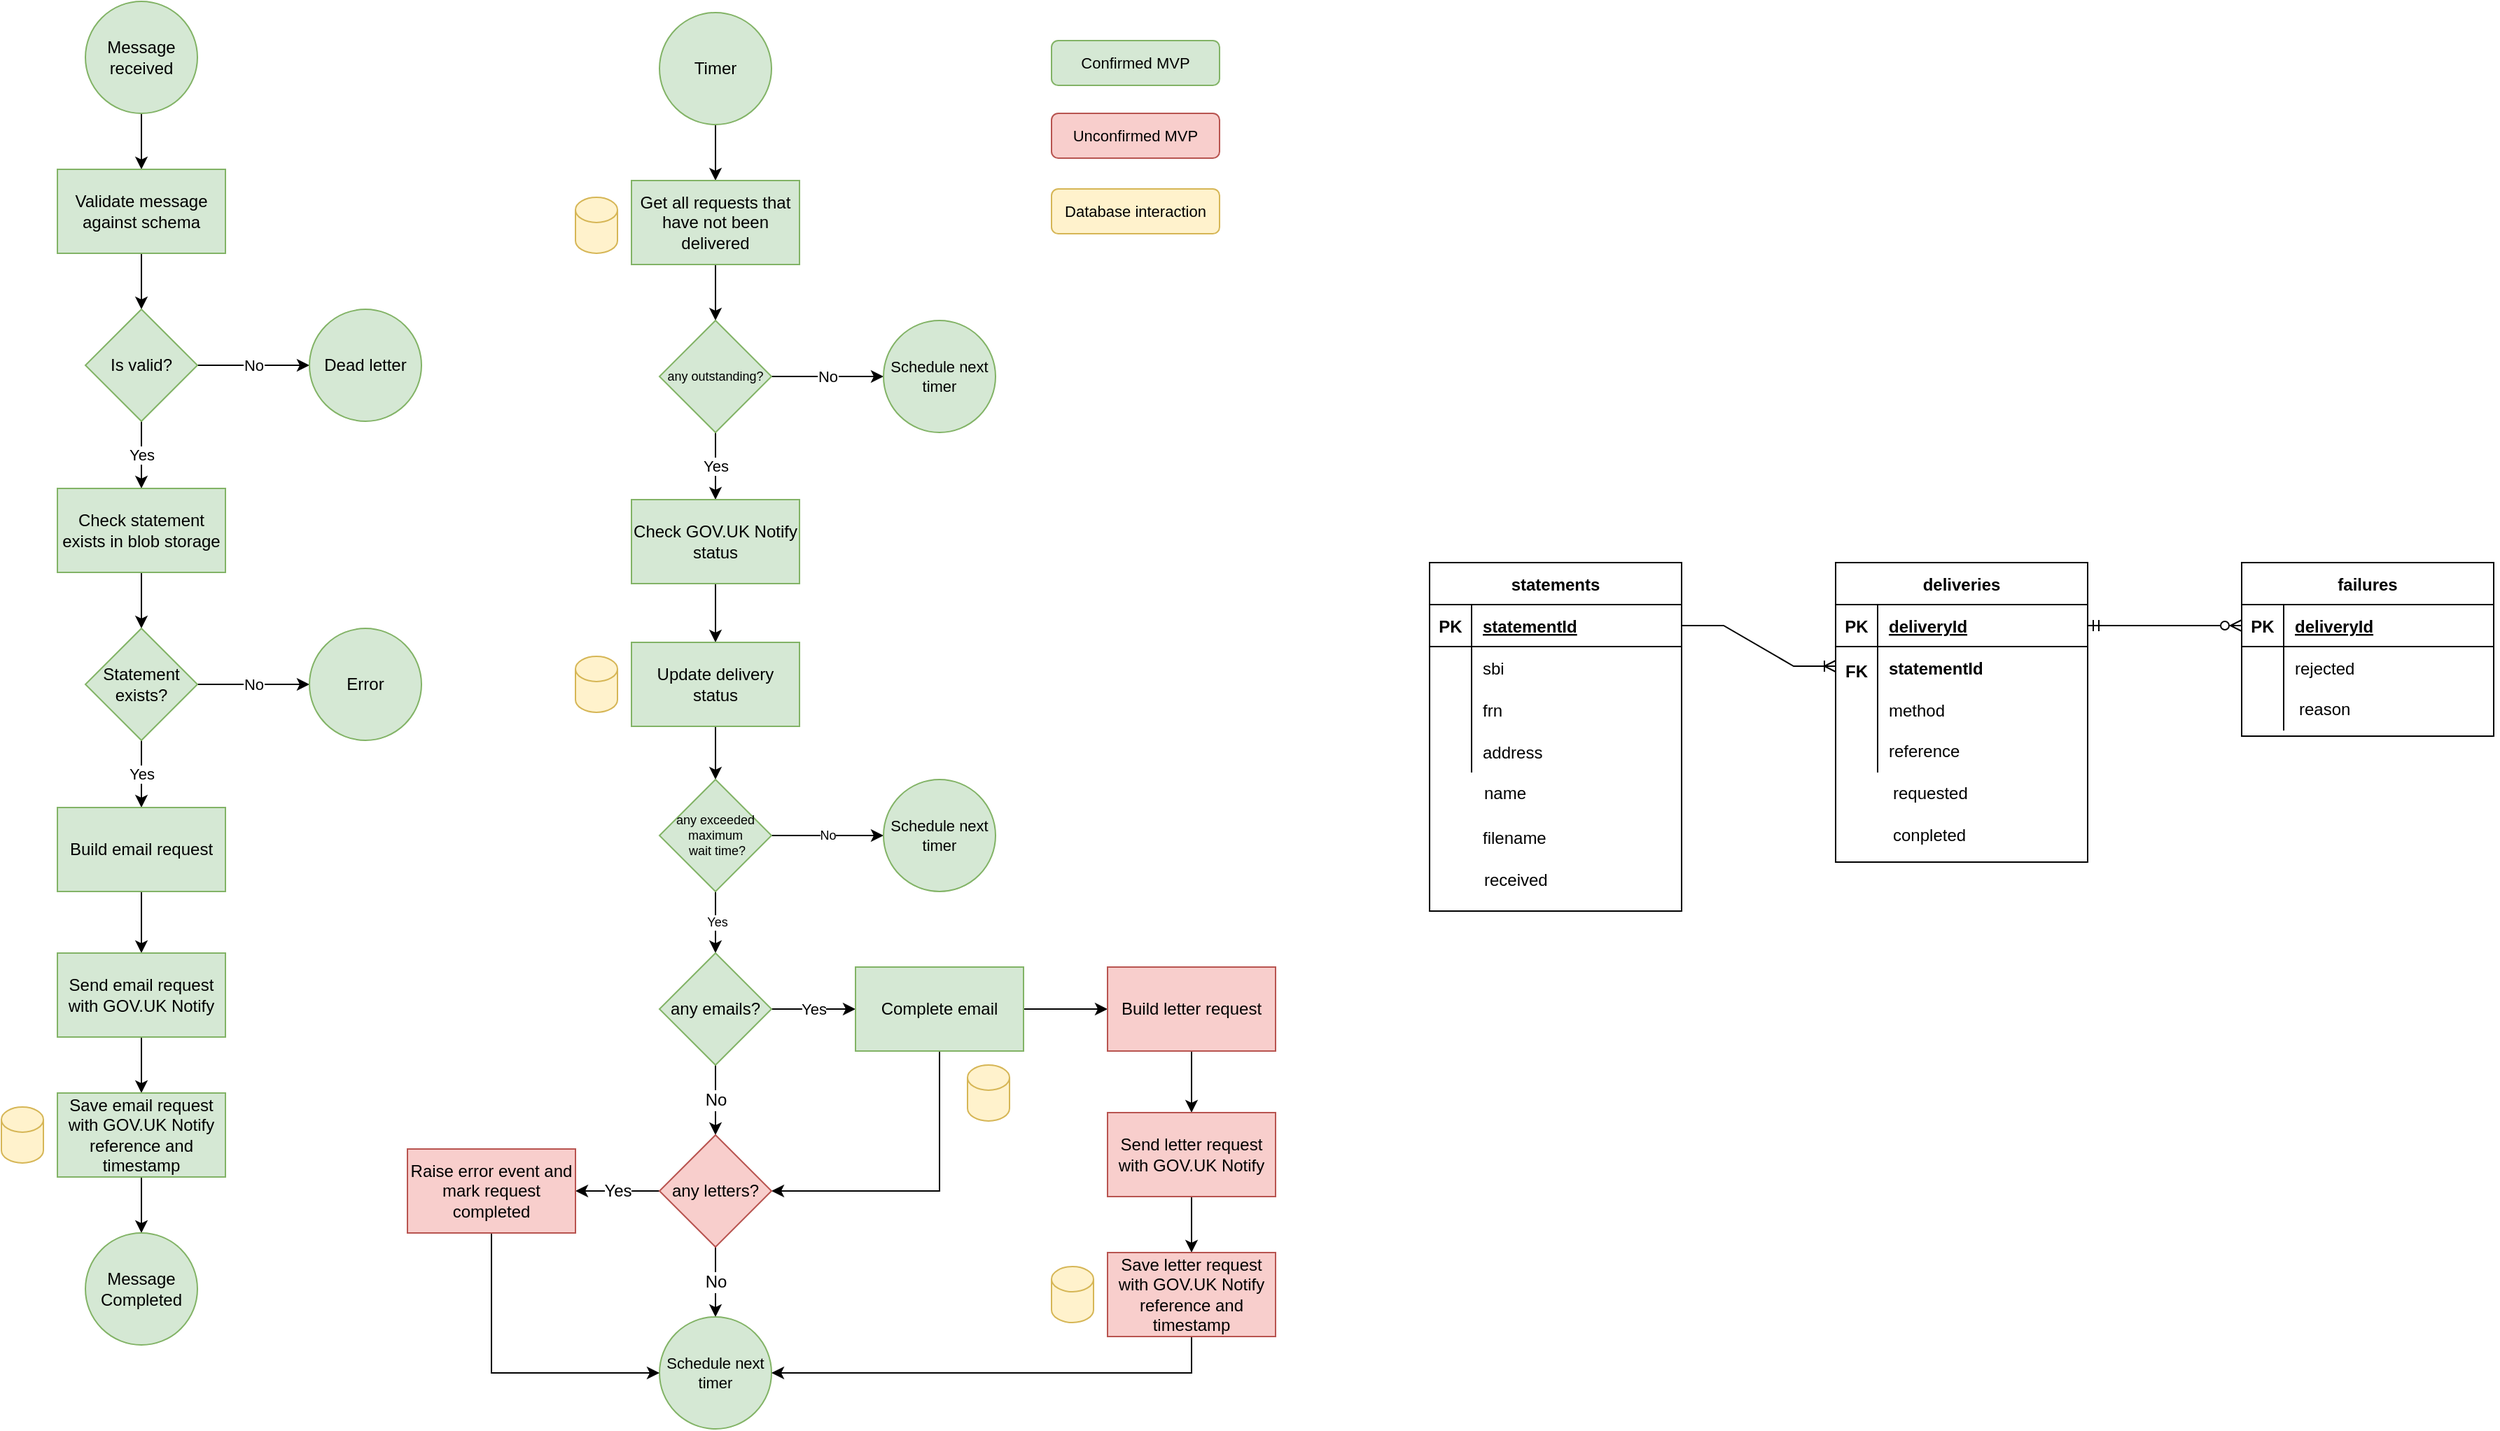 <mxfile version="17.5.0" type="github">
  <diagram id="nKLjVvk67tKDoisFrhwJ" name="Page-1">
    <mxGraphModel dx="948" dy="503" grid="1" gridSize="10" guides="1" tooltips="1" connect="1" arrows="1" fold="1" page="1" pageScale="1" pageWidth="827" pageHeight="1169" math="0" shadow="0">
      <root>
        <mxCell id="0" />
        <mxCell id="1" parent="0" />
        <mxCell id="d-9DvimB6q5o7fu3-Ovl-3" value="" style="edgeStyle=orthogonalEdgeStyle;rounded=0;orthogonalLoop=1;jettySize=auto;html=1;" parent="1" source="d-9DvimB6q5o7fu3-Ovl-1" target="d-9DvimB6q5o7fu3-Ovl-2" edge="1">
          <mxGeometry relative="1" as="geometry" />
        </mxCell>
        <mxCell id="d-9DvimB6q5o7fu3-Ovl-1" value="Message received" style="ellipse;whiteSpace=wrap;html=1;aspect=fixed;fillColor=#d5e8d4;strokeColor=#82b366;" parent="1" vertex="1">
          <mxGeometry x="240" y="120" width="80" height="80" as="geometry" />
        </mxCell>
        <mxCell id="d-9DvimB6q5o7fu3-Ovl-5" value="" style="edgeStyle=orthogonalEdgeStyle;rounded=0;orthogonalLoop=1;jettySize=auto;html=1;" parent="1" source="d-9DvimB6q5o7fu3-Ovl-2" target="d-9DvimB6q5o7fu3-Ovl-4" edge="1">
          <mxGeometry relative="1" as="geometry" />
        </mxCell>
        <mxCell id="d-9DvimB6q5o7fu3-Ovl-2" value="Validate message against schema" style="whiteSpace=wrap;html=1;fillColor=#d5e8d4;strokeColor=#82b366;" parent="1" vertex="1">
          <mxGeometry x="220" y="240" width="120" height="60" as="geometry" />
        </mxCell>
        <mxCell id="d-9DvimB6q5o7fu3-Ovl-7" value="No" style="edgeStyle=orthogonalEdgeStyle;rounded=0;orthogonalLoop=1;jettySize=auto;html=1;" parent="1" source="d-9DvimB6q5o7fu3-Ovl-4" target="d-9DvimB6q5o7fu3-Ovl-6" edge="1">
          <mxGeometry relative="1" as="geometry" />
        </mxCell>
        <mxCell id="d-9DvimB6q5o7fu3-Ovl-9" value="Yes" style="edgeStyle=orthogonalEdgeStyle;rounded=0;orthogonalLoop=1;jettySize=auto;html=1;" parent="1" source="d-9DvimB6q5o7fu3-Ovl-4" target="d-9DvimB6q5o7fu3-Ovl-8" edge="1">
          <mxGeometry relative="1" as="geometry" />
        </mxCell>
        <mxCell id="d-9DvimB6q5o7fu3-Ovl-4" value="Is valid?" style="rhombus;whiteSpace=wrap;html=1;fillColor=#d5e8d4;strokeColor=#82b366;" parent="1" vertex="1">
          <mxGeometry x="240" y="340" width="80" height="80" as="geometry" />
        </mxCell>
        <mxCell id="d-9DvimB6q5o7fu3-Ovl-6" value="Dead letter" style="ellipse;whiteSpace=wrap;html=1;aspect=fixed;fillColor=#d5e8d4;strokeColor=#82b366;" parent="1" vertex="1">
          <mxGeometry x="400" y="340" width="80" height="80" as="geometry" />
        </mxCell>
        <mxCell id="d-9DvimB6q5o7fu3-Ovl-11" value="" style="edgeStyle=orthogonalEdgeStyle;rounded=0;orthogonalLoop=1;jettySize=auto;html=1;" parent="1" source="d-9DvimB6q5o7fu3-Ovl-8" target="d-9DvimB6q5o7fu3-Ovl-10" edge="1">
          <mxGeometry relative="1" as="geometry" />
        </mxCell>
        <mxCell id="d-9DvimB6q5o7fu3-Ovl-8" value="Check statement exists in blob storage" style="whiteSpace=wrap;html=1;fillColor=#d5e8d4;strokeColor=#82b366;" parent="1" vertex="1">
          <mxGeometry x="220" y="468" width="120" height="60" as="geometry" />
        </mxCell>
        <mxCell id="d-9DvimB6q5o7fu3-Ovl-13" value="No" style="edgeStyle=orthogonalEdgeStyle;rounded=0;orthogonalLoop=1;jettySize=auto;html=1;" parent="1" source="d-9DvimB6q5o7fu3-Ovl-10" target="d-9DvimB6q5o7fu3-Ovl-12" edge="1">
          <mxGeometry relative="1" as="geometry" />
        </mxCell>
        <mxCell id="d-9DvimB6q5o7fu3-Ovl-15" value="Yes" style="edgeStyle=orthogonalEdgeStyle;rounded=0;orthogonalLoop=1;jettySize=auto;html=1;" parent="1" source="d-9DvimB6q5o7fu3-Ovl-10" target="d-9DvimB6q5o7fu3-Ovl-14" edge="1">
          <mxGeometry relative="1" as="geometry" />
        </mxCell>
        <mxCell id="d-9DvimB6q5o7fu3-Ovl-10" value="Statement exists?" style="rhombus;whiteSpace=wrap;html=1;fillColor=#d5e8d4;strokeColor=#82b366;" parent="1" vertex="1">
          <mxGeometry x="240" y="568" width="80" height="80" as="geometry" />
        </mxCell>
        <mxCell id="d-9DvimB6q5o7fu3-Ovl-12" value="Error" style="ellipse;whiteSpace=wrap;html=1;aspect=fixed;fillColor=#d5e8d4;strokeColor=#82b366;" parent="1" vertex="1">
          <mxGeometry x="400" y="568" width="80" height="80" as="geometry" />
        </mxCell>
        <mxCell id="d-9DvimB6q5o7fu3-Ovl-17" value="" style="edgeStyle=orthogonalEdgeStyle;rounded=0;orthogonalLoop=1;jettySize=auto;html=1;" parent="1" source="d-9DvimB6q5o7fu3-Ovl-14" target="d-9DvimB6q5o7fu3-Ovl-16" edge="1">
          <mxGeometry relative="1" as="geometry" />
        </mxCell>
        <mxCell id="d-9DvimB6q5o7fu3-Ovl-14" value="Build email request" style="whiteSpace=wrap;html=1;fillColor=#d5e8d4;strokeColor=#82b366;" parent="1" vertex="1">
          <mxGeometry x="220" y="696" width="120" height="60" as="geometry" />
        </mxCell>
        <mxCell id="d-9DvimB6q5o7fu3-Ovl-19" value="" style="edgeStyle=orthogonalEdgeStyle;rounded=0;orthogonalLoop=1;jettySize=auto;html=1;" parent="1" source="d-9DvimB6q5o7fu3-Ovl-16" target="d-9DvimB6q5o7fu3-Ovl-18" edge="1">
          <mxGeometry relative="1" as="geometry" />
        </mxCell>
        <mxCell id="d-9DvimB6q5o7fu3-Ovl-16" value="Send email request with GOV.UK Notify" style="whiteSpace=wrap;html=1;fillColor=#d5e8d4;strokeColor=#82b366;" parent="1" vertex="1">
          <mxGeometry x="220" y="800" width="120" height="60" as="geometry" />
        </mxCell>
        <mxCell id="d-9DvimB6q5o7fu3-Ovl-22" style="edgeStyle=orthogonalEdgeStyle;rounded=0;orthogonalLoop=1;jettySize=auto;html=1;" parent="1" source="d-9DvimB6q5o7fu3-Ovl-18" target="d-9DvimB6q5o7fu3-Ovl-21" edge="1">
          <mxGeometry relative="1" as="geometry" />
        </mxCell>
        <mxCell id="d-9DvimB6q5o7fu3-Ovl-18" value="Save email request with GOV.UK Notify reference and timestamp" style="whiteSpace=wrap;html=1;fillColor=#d5e8d4;strokeColor=#82b366;" parent="1" vertex="1">
          <mxGeometry x="220" y="900" width="120" height="60" as="geometry" />
        </mxCell>
        <mxCell id="d-9DvimB6q5o7fu3-Ovl-20" value="" style="shape=cylinder3;whiteSpace=wrap;html=1;boundedLbl=1;backgroundOutline=1;size=9;fillColor=#fff2cc;strokeColor=#d6b656;" parent="1" vertex="1">
          <mxGeometry x="180" y="910" width="30" height="40" as="geometry" />
        </mxCell>
        <mxCell id="d-9DvimB6q5o7fu3-Ovl-21" value="Message Completed" style="ellipse;whiteSpace=wrap;html=1;aspect=fixed;fillColor=#d5e8d4;strokeColor=#82b366;" parent="1" vertex="1">
          <mxGeometry x="240" y="1000" width="80" height="80" as="geometry" />
        </mxCell>
        <mxCell id="d-9DvimB6q5o7fu3-Ovl-23" value="" style="edgeStyle=orthogonalEdgeStyle;rounded=0;orthogonalLoop=1;jettySize=auto;html=1;" parent="1" source="d-9DvimB6q5o7fu3-Ovl-24" target="d-9DvimB6q5o7fu3-Ovl-26" edge="1">
          <mxGeometry relative="1" as="geometry" />
        </mxCell>
        <mxCell id="d-9DvimB6q5o7fu3-Ovl-24" value="Timer" style="ellipse;whiteSpace=wrap;html=1;aspect=fixed;fillColor=#d5e8d4;strokeColor=#82b366;" parent="1" vertex="1">
          <mxGeometry x="650" y="128" width="80" height="80" as="geometry" />
        </mxCell>
        <mxCell id="d-9DvimB6q5o7fu3-Ovl-25" value="" style="edgeStyle=orthogonalEdgeStyle;rounded=0;orthogonalLoop=1;jettySize=auto;html=1;" parent="1" source="d-9DvimB6q5o7fu3-Ovl-26" target="d-9DvimB6q5o7fu3-Ovl-29" edge="1">
          <mxGeometry relative="1" as="geometry" />
        </mxCell>
        <mxCell id="d-9DvimB6q5o7fu3-Ovl-26" value="Get all requests that have not been delivered" style="whiteSpace=wrap;html=1;fillColor=#d5e8d4;strokeColor=#82b366;" parent="1" vertex="1">
          <mxGeometry x="630" y="248" width="120" height="60" as="geometry" />
        </mxCell>
        <mxCell id="d-9DvimB6q5o7fu3-Ovl-27" value="No" style="edgeStyle=orthogonalEdgeStyle;rounded=0;orthogonalLoop=1;jettySize=auto;html=1;" parent="1" source="d-9DvimB6q5o7fu3-Ovl-29" target="d-9DvimB6q5o7fu3-Ovl-30" edge="1">
          <mxGeometry relative="1" as="geometry" />
        </mxCell>
        <mxCell id="d-9DvimB6q5o7fu3-Ovl-28" value="Yes" style="edgeStyle=orthogonalEdgeStyle;rounded=0;orthogonalLoop=1;jettySize=auto;html=1;" parent="1" source="d-9DvimB6q5o7fu3-Ovl-29" target="d-9DvimB6q5o7fu3-Ovl-32" edge="1">
          <mxGeometry relative="1" as="geometry" />
        </mxCell>
        <mxCell id="d-9DvimB6q5o7fu3-Ovl-29" value="any outstanding?" style="rhombus;whiteSpace=wrap;html=1;fontSize=9;fillColor=#d5e8d4;strokeColor=#82b366;" parent="1" vertex="1">
          <mxGeometry x="650" y="348" width="80" height="80" as="geometry" />
        </mxCell>
        <mxCell id="d-9DvimB6q5o7fu3-Ovl-30" value="Schedule next timer" style="ellipse;whiteSpace=wrap;html=1;aspect=fixed;fontSize=11;fillColor=#d5e8d4;strokeColor=#82b366;" parent="1" vertex="1">
          <mxGeometry x="810" y="348" width="80" height="80" as="geometry" />
        </mxCell>
        <mxCell id="d-9DvimB6q5o7fu3-Ovl-31" value="" style="edgeStyle=orthogonalEdgeStyle;rounded=0;orthogonalLoop=1;jettySize=auto;html=1;entryX=0.5;entryY=0;entryDx=0;entryDy=0;" parent="1" source="d-9DvimB6q5o7fu3-Ovl-32" target="d-9DvimB6q5o7fu3-Ovl-38" edge="1">
          <mxGeometry relative="1" as="geometry">
            <mxPoint x="690" y="576" as="targetPoint" />
          </mxGeometry>
        </mxCell>
        <mxCell id="d-9DvimB6q5o7fu3-Ovl-32" value="Check GOV.UK Notify status" style="whiteSpace=wrap;html=1;fillColor=#d5e8d4;strokeColor=#82b366;" parent="1" vertex="1">
          <mxGeometry x="630" y="476" width="120" height="60" as="geometry" />
        </mxCell>
        <mxCell id="d-9DvimB6q5o7fu3-Ovl-47" value="" style="edgeStyle=orthogonalEdgeStyle;rounded=0;orthogonalLoop=1;jettySize=auto;html=1;fontSize=9;" parent="1" source="d-9DvimB6q5o7fu3-Ovl-38" target="d-9DvimB6q5o7fu3-Ovl-46" edge="1">
          <mxGeometry relative="1" as="geometry" />
        </mxCell>
        <mxCell id="d-9DvimB6q5o7fu3-Ovl-38" value="Update delivery status" style="whiteSpace=wrap;html=1;fillColor=#d5e8d4;strokeColor=#82b366;" parent="1" vertex="1">
          <mxGeometry x="630" y="578" width="120" height="60" as="geometry" />
        </mxCell>
        <mxCell id="d-9DvimB6q5o7fu3-Ovl-45" value="" style="shape=cylinder3;whiteSpace=wrap;html=1;boundedLbl=1;backgroundOutline=1;size=9;fillColor=#fff2cc;strokeColor=#d6b656;" parent="1" vertex="1">
          <mxGeometry x="590" y="260" width="30" height="40" as="geometry" />
        </mxCell>
        <mxCell id="d-9DvimB6q5o7fu3-Ovl-49" value="No" style="edgeStyle=orthogonalEdgeStyle;rounded=0;orthogonalLoop=1;jettySize=auto;html=1;fontSize=9;" parent="1" source="d-9DvimB6q5o7fu3-Ovl-46" target="d-9DvimB6q5o7fu3-Ovl-48" edge="1">
          <mxGeometry relative="1" as="geometry" />
        </mxCell>
        <mxCell id="d-9DvimB6q5o7fu3-Ovl-52" value="Yes" style="edgeStyle=orthogonalEdgeStyle;rounded=0;orthogonalLoop=1;jettySize=auto;html=1;fontSize=9;" parent="1" source="d-9DvimB6q5o7fu3-Ovl-46" edge="1">
          <mxGeometry relative="1" as="geometry">
            <mxPoint x="690" y="800" as="targetPoint" />
          </mxGeometry>
        </mxCell>
        <mxCell id="d-9DvimB6q5o7fu3-Ovl-46" value="any exceeded maximum&lt;br&gt;&amp;nbsp;wait time?" style="rhombus;whiteSpace=wrap;html=1;fontSize=9;fillColor=#d5e8d4;strokeColor=#82b366;" parent="1" vertex="1">
          <mxGeometry x="650" y="676" width="80" height="80" as="geometry" />
        </mxCell>
        <mxCell id="d-9DvimB6q5o7fu3-Ovl-48" value="Schedule next timer" style="ellipse;whiteSpace=wrap;html=1;aspect=fixed;fontSize=11;fillColor=#d5e8d4;strokeColor=#82b366;" parent="1" vertex="1">
          <mxGeometry x="810" y="676" width="80" height="80" as="geometry" />
        </mxCell>
        <mxCell id="d-9DvimB6q5o7fu3-Ovl-50" value="" style="shape=cylinder3;whiteSpace=wrap;html=1;boundedLbl=1;backgroundOutline=1;size=9;fillColor=#fff2cc;strokeColor=#d6b656;" parent="1" vertex="1">
          <mxGeometry x="590" y="588" width="30" height="40" as="geometry" />
        </mxCell>
        <mxCell id="d-9DvimB6q5o7fu3-Ovl-55" value="Yes" style="edgeStyle=orthogonalEdgeStyle;rounded=0;orthogonalLoop=1;jettySize=auto;html=1;fontSize=11;" parent="1" source="d-9DvimB6q5o7fu3-Ovl-53" target="d-9DvimB6q5o7fu3-Ovl-54" edge="1">
          <mxGeometry relative="1" as="geometry" />
        </mxCell>
        <mxCell id="d-9DvimB6q5o7fu3-Ovl-57" value="No" style="edgeStyle=orthogonalEdgeStyle;rounded=0;orthogonalLoop=1;jettySize=auto;html=1;fontSize=12;" parent="1" source="d-9DvimB6q5o7fu3-Ovl-53" target="d-9DvimB6q5o7fu3-Ovl-56" edge="1">
          <mxGeometry relative="1" as="geometry" />
        </mxCell>
        <mxCell id="d-9DvimB6q5o7fu3-Ovl-53" value="any emails?" style="rhombus;whiteSpace=wrap;html=1;fontSize=12;fillColor=#d5e8d4;strokeColor=#82b366;" parent="1" vertex="1">
          <mxGeometry x="650" y="800" width="80" height="80" as="geometry" />
        </mxCell>
        <mxCell id="d-9DvimB6q5o7fu3-Ovl-58" style="edgeStyle=orthogonalEdgeStyle;rounded=0;orthogonalLoop=1;jettySize=auto;html=1;entryX=1;entryY=0.5;entryDx=0;entryDy=0;fontSize=12;" parent="1" source="d-9DvimB6q5o7fu3-Ovl-54" target="d-9DvimB6q5o7fu3-Ovl-56" edge="1">
          <mxGeometry relative="1" as="geometry">
            <Array as="points">
              <mxPoint x="850" y="970" />
            </Array>
          </mxGeometry>
        </mxCell>
        <mxCell id="d-9DvimB6q5o7fu3-Ovl-95" style="edgeStyle=orthogonalEdgeStyle;rounded=0;orthogonalLoop=1;jettySize=auto;html=1;entryX=0;entryY=0.5;entryDx=0;entryDy=0;fontSize=12;" parent="1" source="d-9DvimB6q5o7fu3-Ovl-54" target="d-9DvimB6q5o7fu3-Ovl-88" edge="1">
          <mxGeometry relative="1" as="geometry" />
        </mxCell>
        <mxCell id="d-9DvimB6q5o7fu3-Ovl-54" value="Complete email" style="whiteSpace=wrap;html=1;fontSize=12;fillColor=#d5e8d4;strokeColor=#82b366;" parent="1" vertex="1">
          <mxGeometry x="790" y="810" width="120" height="60" as="geometry" />
        </mxCell>
        <mxCell id="d-9DvimB6q5o7fu3-Ovl-60" value="No" style="edgeStyle=orthogonalEdgeStyle;rounded=0;orthogonalLoop=1;jettySize=auto;html=1;entryX=0.5;entryY=0;entryDx=0;entryDy=0;fontSize=12;" parent="1" source="d-9DvimB6q5o7fu3-Ovl-56" target="d-9DvimB6q5o7fu3-Ovl-59" edge="1">
          <mxGeometry relative="1" as="geometry" />
        </mxCell>
        <mxCell id="d-9DvimB6q5o7fu3-Ovl-62" value="Yes" style="edgeStyle=orthogonalEdgeStyle;rounded=0;orthogonalLoop=1;jettySize=auto;html=1;fontSize=12;" parent="1" source="d-9DvimB6q5o7fu3-Ovl-56" target="d-9DvimB6q5o7fu3-Ovl-61" edge="1">
          <mxGeometry relative="1" as="geometry" />
        </mxCell>
        <mxCell id="d-9DvimB6q5o7fu3-Ovl-56" value="any letters?" style="rhombus;whiteSpace=wrap;html=1;fontSize=12;fillColor=#f8cecc;strokeColor=#b85450;" parent="1" vertex="1">
          <mxGeometry x="650" y="930" width="80" height="80" as="geometry" />
        </mxCell>
        <mxCell id="d-9DvimB6q5o7fu3-Ovl-59" value="Schedule next timer" style="ellipse;whiteSpace=wrap;html=1;aspect=fixed;fontSize=11;fillColor=#d5e8d4;strokeColor=#82b366;" parent="1" vertex="1">
          <mxGeometry x="650" y="1060" width="80" height="80" as="geometry" />
        </mxCell>
        <mxCell id="d-9DvimB6q5o7fu3-Ovl-63" style="edgeStyle=orthogonalEdgeStyle;rounded=0;orthogonalLoop=1;jettySize=auto;html=1;entryX=0;entryY=0.5;entryDx=0;entryDy=0;fontSize=12;" parent="1" source="d-9DvimB6q5o7fu3-Ovl-61" target="d-9DvimB6q5o7fu3-Ovl-59" edge="1">
          <mxGeometry relative="1" as="geometry">
            <Array as="points">
              <mxPoint x="530" y="1100" />
            </Array>
          </mxGeometry>
        </mxCell>
        <mxCell id="d-9DvimB6q5o7fu3-Ovl-61" value="Raise error event and mark request completed" style="whiteSpace=wrap;html=1;fillColor=#f8cecc;strokeColor=#b85450;" parent="1" vertex="1">
          <mxGeometry x="470" y="940" width="120" height="60" as="geometry" />
        </mxCell>
        <mxCell id="d-9DvimB6q5o7fu3-Ovl-86" value="" style="shape=cylinder3;whiteSpace=wrap;html=1;boundedLbl=1;backgroundOutline=1;size=9;fillColor=#fff2cc;strokeColor=#d6b656;" parent="1" vertex="1">
          <mxGeometry x="870" y="880" width="30" height="40" as="geometry" />
        </mxCell>
        <mxCell id="d-9DvimB6q5o7fu3-Ovl-87" value="" style="edgeStyle=orthogonalEdgeStyle;rounded=0;orthogonalLoop=1;jettySize=auto;html=1;" parent="1" source="d-9DvimB6q5o7fu3-Ovl-88" target="d-9DvimB6q5o7fu3-Ovl-90" edge="1">
          <mxGeometry relative="1" as="geometry" />
        </mxCell>
        <mxCell id="d-9DvimB6q5o7fu3-Ovl-88" value="Build letter request" style="whiteSpace=wrap;html=1;fillColor=#f8cecc;strokeColor=#b85450;" parent="1" vertex="1">
          <mxGeometry x="970" y="810" width="120" height="60" as="geometry" />
        </mxCell>
        <mxCell id="d-9DvimB6q5o7fu3-Ovl-89" value="" style="edgeStyle=orthogonalEdgeStyle;rounded=0;orthogonalLoop=1;jettySize=auto;html=1;" parent="1" source="d-9DvimB6q5o7fu3-Ovl-90" target="d-9DvimB6q5o7fu3-Ovl-92" edge="1">
          <mxGeometry relative="1" as="geometry" />
        </mxCell>
        <mxCell id="d-9DvimB6q5o7fu3-Ovl-90" value="Send letter request with GOV.UK Notify" style="whiteSpace=wrap;html=1;fillColor=#f8cecc;strokeColor=#b85450;" parent="1" vertex="1">
          <mxGeometry x="970" y="914" width="120" height="60" as="geometry" />
        </mxCell>
        <mxCell id="d-9DvimB6q5o7fu3-Ovl-96" style="edgeStyle=orthogonalEdgeStyle;rounded=0;orthogonalLoop=1;jettySize=auto;html=1;entryX=1;entryY=0.5;entryDx=0;entryDy=0;fontSize=12;exitX=0.5;exitY=1;exitDx=0;exitDy=0;" parent="1" source="d-9DvimB6q5o7fu3-Ovl-92" target="d-9DvimB6q5o7fu3-Ovl-59" edge="1">
          <mxGeometry relative="1" as="geometry" />
        </mxCell>
        <mxCell id="d-9DvimB6q5o7fu3-Ovl-92" value="Save letter request with GOV.UK Notify reference and timestamp" style="whiteSpace=wrap;html=1;fillColor=#f8cecc;strokeColor=#b85450;" parent="1" vertex="1">
          <mxGeometry x="970" y="1014" width="120" height="60" as="geometry" />
        </mxCell>
        <mxCell id="d-9DvimB6q5o7fu3-Ovl-93" value="" style="shape=cylinder3;whiteSpace=wrap;html=1;boundedLbl=1;backgroundOutline=1;size=9;fillColor=#fff2cc;strokeColor=#d6b656;" parent="1" vertex="1">
          <mxGeometry x="930" y="1024" width="30" height="40" as="geometry" />
        </mxCell>
        <mxCell id="d-9DvimB6q5o7fu3-Ovl-98" value="Confirmed MVP" style="rounded=1;whiteSpace=wrap;html=1;fontSize=11;fillColor=#d5e8d4;strokeColor=#82b366;" parent="1" vertex="1">
          <mxGeometry x="930" y="148" width="120" height="32" as="geometry" />
        </mxCell>
        <mxCell id="d-9DvimB6q5o7fu3-Ovl-99" value="Unconfirmed MVP" style="rounded=1;whiteSpace=wrap;html=1;fontSize=11;fillColor=#f8cecc;strokeColor=#b85450;" parent="1" vertex="1">
          <mxGeometry x="930" y="200" width="120" height="32" as="geometry" />
        </mxCell>
        <mxCell id="d-9DvimB6q5o7fu3-Ovl-100" value="Database interaction" style="rounded=1;whiteSpace=wrap;html=1;fontSize=11;fillColor=#fff2cc;strokeColor=#d6b656;" parent="1" vertex="1">
          <mxGeometry x="930" y="254" width="120" height="32" as="geometry" />
        </mxCell>
        <mxCell id="cf5_cGii46e6OGh7XT7t-1" value="statements" style="shape=table;startSize=30;container=1;collapsible=1;childLayout=tableLayout;fixedRows=1;rowLines=0;fontStyle=1;align=center;resizeLast=1;" vertex="1" parent="1">
          <mxGeometry x="1200" y="521" width="180" height="249" as="geometry" />
        </mxCell>
        <mxCell id="cf5_cGii46e6OGh7XT7t-2" value="" style="shape=tableRow;horizontal=0;startSize=0;swimlaneHead=0;swimlaneBody=0;fillColor=none;collapsible=0;dropTarget=0;points=[[0,0.5],[1,0.5]];portConstraint=eastwest;top=0;left=0;right=0;bottom=1;" vertex="1" parent="cf5_cGii46e6OGh7XT7t-1">
          <mxGeometry y="30" width="180" height="30" as="geometry" />
        </mxCell>
        <mxCell id="cf5_cGii46e6OGh7XT7t-3" value="PK" style="shape=partialRectangle;connectable=0;fillColor=none;top=0;left=0;bottom=0;right=0;fontStyle=1;overflow=hidden;" vertex="1" parent="cf5_cGii46e6OGh7XT7t-2">
          <mxGeometry width="30" height="30" as="geometry">
            <mxRectangle width="30" height="30" as="alternateBounds" />
          </mxGeometry>
        </mxCell>
        <mxCell id="cf5_cGii46e6OGh7XT7t-4" value="statementId" style="shape=partialRectangle;connectable=0;fillColor=none;top=0;left=0;bottom=0;right=0;align=left;spacingLeft=6;fontStyle=5;overflow=hidden;" vertex="1" parent="cf5_cGii46e6OGh7XT7t-2">
          <mxGeometry x="30" width="150" height="30" as="geometry">
            <mxRectangle width="150" height="30" as="alternateBounds" />
          </mxGeometry>
        </mxCell>
        <mxCell id="cf5_cGii46e6OGh7XT7t-5" value="" style="shape=tableRow;horizontal=0;startSize=0;swimlaneHead=0;swimlaneBody=0;fillColor=none;collapsible=0;dropTarget=0;points=[[0,0.5],[1,0.5]];portConstraint=eastwest;top=0;left=0;right=0;bottom=0;" vertex="1" parent="cf5_cGii46e6OGh7XT7t-1">
          <mxGeometry y="60" width="180" height="30" as="geometry" />
        </mxCell>
        <mxCell id="cf5_cGii46e6OGh7XT7t-6" value="" style="shape=partialRectangle;connectable=0;fillColor=none;top=0;left=0;bottom=0;right=0;editable=1;overflow=hidden;" vertex="1" parent="cf5_cGii46e6OGh7XT7t-5">
          <mxGeometry width="30" height="30" as="geometry">
            <mxRectangle width="30" height="30" as="alternateBounds" />
          </mxGeometry>
        </mxCell>
        <mxCell id="cf5_cGii46e6OGh7XT7t-7" value="sbi" style="shape=partialRectangle;connectable=0;fillColor=none;top=0;left=0;bottom=0;right=0;align=left;spacingLeft=6;overflow=hidden;" vertex="1" parent="cf5_cGii46e6OGh7XT7t-5">
          <mxGeometry x="30" width="150" height="30" as="geometry">
            <mxRectangle width="150" height="30" as="alternateBounds" />
          </mxGeometry>
        </mxCell>
        <mxCell id="cf5_cGii46e6OGh7XT7t-8" value="" style="shape=tableRow;horizontal=0;startSize=0;swimlaneHead=0;swimlaneBody=0;fillColor=none;collapsible=0;dropTarget=0;points=[[0,0.5],[1,0.5]];portConstraint=eastwest;top=0;left=0;right=0;bottom=0;" vertex="1" parent="cf5_cGii46e6OGh7XT7t-1">
          <mxGeometry y="90" width="180" height="30" as="geometry" />
        </mxCell>
        <mxCell id="cf5_cGii46e6OGh7XT7t-9" value="" style="shape=partialRectangle;connectable=0;fillColor=none;top=0;left=0;bottom=0;right=0;editable=1;overflow=hidden;" vertex="1" parent="cf5_cGii46e6OGh7XT7t-8">
          <mxGeometry width="30" height="30" as="geometry">
            <mxRectangle width="30" height="30" as="alternateBounds" />
          </mxGeometry>
        </mxCell>
        <mxCell id="cf5_cGii46e6OGh7XT7t-10" value="frn" style="shape=partialRectangle;connectable=0;fillColor=none;top=0;left=0;bottom=0;right=0;align=left;spacingLeft=6;overflow=hidden;" vertex="1" parent="cf5_cGii46e6OGh7XT7t-8">
          <mxGeometry x="30" width="150" height="30" as="geometry">
            <mxRectangle width="150" height="30" as="alternateBounds" />
          </mxGeometry>
        </mxCell>
        <mxCell id="cf5_cGii46e6OGh7XT7t-11" value="" style="shape=tableRow;horizontal=0;startSize=0;swimlaneHead=0;swimlaneBody=0;fillColor=none;collapsible=0;dropTarget=0;points=[[0,0.5],[1,0.5]];portConstraint=eastwest;top=0;left=0;right=0;bottom=0;" vertex="1" parent="cf5_cGii46e6OGh7XT7t-1">
          <mxGeometry y="120" width="180" height="30" as="geometry" />
        </mxCell>
        <mxCell id="cf5_cGii46e6OGh7XT7t-12" value="" style="shape=partialRectangle;connectable=0;fillColor=none;top=0;left=0;bottom=0;right=0;editable=1;overflow=hidden;" vertex="1" parent="cf5_cGii46e6OGh7XT7t-11">
          <mxGeometry width="30" height="30" as="geometry">
            <mxRectangle width="30" height="30" as="alternateBounds" />
          </mxGeometry>
        </mxCell>
        <mxCell id="cf5_cGii46e6OGh7XT7t-13" value="address" style="shape=partialRectangle;connectable=0;fillColor=none;top=0;left=0;bottom=0;right=0;align=left;spacingLeft=6;overflow=hidden;" vertex="1" parent="cf5_cGii46e6OGh7XT7t-11">
          <mxGeometry x="30" width="150" height="30" as="geometry">
            <mxRectangle width="150" height="30" as="alternateBounds" />
          </mxGeometry>
        </mxCell>
        <mxCell id="cf5_cGii46e6OGh7XT7t-19" value="" style="shape=tableRow;horizontal=0;startSize=0;swimlaneHead=0;swimlaneBody=0;fillColor=none;collapsible=0;dropTarget=0;points=[[0,0.5],[1,0.5]];portConstraint=eastwest;top=0;left=0;right=0;bottom=0;" vertex="1" parent="1">
          <mxGeometry x="1200" y="675" width="180" height="30" as="geometry" />
        </mxCell>
        <mxCell id="cf5_cGii46e6OGh7XT7t-20" value="" style="shape=partialRectangle;connectable=0;fillColor=none;top=0;left=0;bottom=0;right=0;editable=1;overflow=hidden;" vertex="1" parent="cf5_cGii46e6OGh7XT7t-19">
          <mxGeometry width="30" height="30" as="geometry">
            <mxRectangle width="30" height="30" as="alternateBounds" />
          </mxGeometry>
        </mxCell>
        <mxCell id="cf5_cGii46e6OGh7XT7t-22" value="" style="shape=tableRow;horizontal=0;startSize=0;swimlaneHead=0;swimlaneBody=0;fillColor=none;collapsible=0;dropTarget=0;points=[[0,0.5],[1,0.5]];portConstraint=eastwest;top=0;left=0;right=0;bottom=0;" vertex="1" parent="1">
          <mxGeometry x="1200" y="705" width="180" height="30" as="geometry" />
        </mxCell>
        <mxCell id="cf5_cGii46e6OGh7XT7t-23" value="" style="shape=partialRectangle;connectable=0;fillColor=none;top=0;left=0;bottom=0;right=0;editable=1;overflow=hidden;" vertex="1" parent="cf5_cGii46e6OGh7XT7t-22">
          <mxGeometry width="30" height="30" as="geometry">
            <mxRectangle width="30" height="30" as="alternateBounds" />
          </mxGeometry>
        </mxCell>
        <mxCell id="cf5_cGii46e6OGh7XT7t-25" value="" style="shape=tableRow;horizontal=0;startSize=0;swimlaneHead=0;swimlaneBody=0;fillColor=none;collapsible=0;dropTarget=0;points=[[0,0.5],[1,0.5]];portConstraint=eastwest;top=0;left=0;right=0;bottom=0;" vertex="1" parent="1">
          <mxGeometry x="1200" y="739" width="180" height="30" as="geometry" />
        </mxCell>
        <mxCell id="cf5_cGii46e6OGh7XT7t-26" value="" style="shape=partialRectangle;connectable=0;fillColor=none;top=0;left=0;bottom=0;right=0;editable=1;overflow=hidden;" vertex="1" parent="cf5_cGii46e6OGh7XT7t-25">
          <mxGeometry width="30" height="30" as="geometry">
            <mxRectangle width="30" height="30" as="alternateBounds" />
          </mxGeometry>
        </mxCell>
        <mxCell id="cf5_cGii46e6OGh7XT7t-29" value="" style="shape=tableRow;horizontal=0;startSize=0;swimlaneHead=0;swimlaneBody=0;fillColor=none;collapsible=0;dropTarget=0;points=[[0,0.5],[1,0.5]];portConstraint=eastwest;top=0;left=0;right=0;bottom=0;" vertex="1" parent="1">
          <mxGeometry x="1200" y="805" width="180" height="30" as="geometry" />
        </mxCell>
        <mxCell id="cf5_cGii46e6OGh7XT7t-30" value="" style="shape=partialRectangle;connectable=0;fillColor=none;top=0;left=0;bottom=0;right=0;editable=1;overflow=hidden;" vertex="1" parent="cf5_cGii46e6OGh7XT7t-29">
          <mxGeometry width="30" height="30" as="geometry">
            <mxRectangle width="30" height="30" as="alternateBounds" />
          </mxGeometry>
        </mxCell>
        <mxCell id="cf5_cGii46e6OGh7XT7t-32" value="" style="shape=tableRow;horizontal=0;startSize=0;swimlaneHead=0;swimlaneBody=0;fillColor=none;collapsible=0;dropTarget=0;points=[[0,0.5],[1,0.5]];portConstraint=eastwest;top=0;left=0;right=0;bottom=0;" vertex="1" parent="1">
          <mxGeometry x="1201" y="670" width="180" height="30" as="geometry" />
        </mxCell>
        <mxCell id="cf5_cGii46e6OGh7XT7t-33" value="" style="shape=partialRectangle;connectable=0;fillColor=none;top=0;left=0;bottom=0;right=0;editable=1;overflow=hidden;" vertex="1" parent="cf5_cGii46e6OGh7XT7t-32">
          <mxGeometry width="30" height="30" as="geometry">
            <mxRectangle width="30" height="30" as="alternateBounds" />
          </mxGeometry>
        </mxCell>
        <mxCell id="cf5_cGii46e6OGh7XT7t-34" value="name" style="shape=partialRectangle;connectable=0;fillColor=none;top=0;left=0;bottom=0;right=0;align=left;spacingLeft=6;overflow=hidden;" vertex="1" parent="cf5_cGii46e6OGh7XT7t-32">
          <mxGeometry x="30" width="150" height="30" as="geometry">
            <mxRectangle width="150" height="30" as="alternateBounds" />
          </mxGeometry>
        </mxCell>
        <mxCell id="cf5_cGii46e6OGh7XT7t-36" value="deliveries" style="shape=table;startSize=30;container=1;collapsible=1;childLayout=tableLayout;fixedRows=1;rowLines=0;fontStyle=1;align=center;resizeLast=1;" vertex="1" parent="1">
          <mxGeometry x="1490" y="521" width="180" height="214" as="geometry" />
        </mxCell>
        <mxCell id="cf5_cGii46e6OGh7XT7t-37" value="" style="shape=tableRow;horizontal=0;startSize=0;swimlaneHead=0;swimlaneBody=0;fillColor=none;collapsible=0;dropTarget=0;points=[[0,0.5],[1,0.5]];portConstraint=eastwest;top=0;left=0;right=0;bottom=1;" vertex="1" parent="cf5_cGii46e6OGh7XT7t-36">
          <mxGeometry y="30" width="180" height="30" as="geometry" />
        </mxCell>
        <mxCell id="cf5_cGii46e6OGh7XT7t-38" value="PK" style="shape=partialRectangle;connectable=0;fillColor=none;top=0;left=0;bottom=0;right=0;fontStyle=1;overflow=hidden;" vertex="1" parent="cf5_cGii46e6OGh7XT7t-37">
          <mxGeometry width="30" height="30" as="geometry">
            <mxRectangle width="30" height="30" as="alternateBounds" />
          </mxGeometry>
        </mxCell>
        <mxCell id="cf5_cGii46e6OGh7XT7t-39" value="deliveryId" style="shape=partialRectangle;connectable=0;fillColor=none;top=0;left=0;bottom=0;right=0;align=left;spacingLeft=6;fontStyle=5;overflow=hidden;" vertex="1" parent="cf5_cGii46e6OGh7XT7t-37">
          <mxGeometry x="30" width="150" height="30" as="geometry">
            <mxRectangle width="150" height="30" as="alternateBounds" />
          </mxGeometry>
        </mxCell>
        <mxCell id="cf5_cGii46e6OGh7XT7t-40" value="" style="shape=tableRow;horizontal=0;startSize=0;swimlaneHead=0;swimlaneBody=0;fillColor=none;collapsible=0;dropTarget=0;points=[[0,0.5],[1,0.5]];portConstraint=eastwest;top=0;left=0;right=0;bottom=0;" vertex="1" parent="cf5_cGii46e6OGh7XT7t-36">
          <mxGeometry y="60" width="180" height="30" as="geometry" />
        </mxCell>
        <mxCell id="cf5_cGii46e6OGh7XT7t-41" value="" style="shape=partialRectangle;connectable=0;fillColor=none;top=0;left=0;bottom=0;right=0;editable=1;overflow=hidden;" vertex="1" parent="cf5_cGii46e6OGh7XT7t-40">
          <mxGeometry width="30" height="30" as="geometry">
            <mxRectangle width="30" height="30" as="alternateBounds" />
          </mxGeometry>
        </mxCell>
        <mxCell id="cf5_cGii46e6OGh7XT7t-42" value="statementId" style="shape=partialRectangle;connectable=0;fillColor=none;top=0;left=0;bottom=0;right=0;align=left;spacingLeft=6;overflow=hidden;fontStyle=1" vertex="1" parent="cf5_cGii46e6OGh7XT7t-40">
          <mxGeometry x="30" width="150" height="30" as="geometry">
            <mxRectangle width="150" height="30" as="alternateBounds" />
          </mxGeometry>
        </mxCell>
        <mxCell id="cf5_cGii46e6OGh7XT7t-43" value="" style="shape=tableRow;horizontal=0;startSize=0;swimlaneHead=0;swimlaneBody=0;fillColor=none;collapsible=0;dropTarget=0;points=[[0,0.5],[1,0.5]];portConstraint=eastwest;top=0;left=0;right=0;bottom=0;" vertex="1" parent="cf5_cGii46e6OGh7XT7t-36">
          <mxGeometry y="90" width="180" height="30" as="geometry" />
        </mxCell>
        <mxCell id="cf5_cGii46e6OGh7XT7t-44" value="" style="shape=partialRectangle;connectable=0;fillColor=none;top=0;left=0;bottom=0;right=0;editable=1;overflow=hidden;" vertex="1" parent="cf5_cGii46e6OGh7XT7t-43">
          <mxGeometry width="30" height="30" as="geometry">
            <mxRectangle width="30" height="30" as="alternateBounds" />
          </mxGeometry>
        </mxCell>
        <mxCell id="cf5_cGii46e6OGh7XT7t-45" value="method" style="shape=partialRectangle;connectable=0;fillColor=none;top=0;left=0;bottom=0;right=0;align=left;spacingLeft=6;overflow=hidden;" vertex="1" parent="cf5_cGii46e6OGh7XT7t-43">
          <mxGeometry x="30" width="150" height="30" as="geometry">
            <mxRectangle width="150" height="30" as="alternateBounds" />
          </mxGeometry>
        </mxCell>
        <mxCell id="cf5_cGii46e6OGh7XT7t-46" value="" style="shape=tableRow;horizontal=0;startSize=0;swimlaneHead=0;swimlaneBody=0;fillColor=none;collapsible=0;dropTarget=0;points=[[0,0.5],[1,0.5]];portConstraint=eastwest;top=0;left=0;right=0;bottom=0;" vertex="1" parent="cf5_cGii46e6OGh7XT7t-36">
          <mxGeometry y="120" width="180" height="30" as="geometry" />
        </mxCell>
        <mxCell id="cf5_cGii46e6OGh7XT7t-47" value="" style="shape=partialRectangle;connectable=0;fillColor=none;top=0;left=0;bottom=0;right=0;editable=1;overflow=hidden;" vertex="1" parent="cf5_cGii46e6OGh7XT7t-46">
          <mxGeometry width="30" height="30" as="geometry">
            <mxRectangle width="30" height="30" as="alternateBounds" />
          </mxGeometry>
        </mxCell>
        <mxCell id="cf5_cGii46e6OGh7XT7t-48" value="" style="shape=partialRectangle;connectable=0;fillColor=none;top=0;left=0;bottom=0;right=0;align=left;spacingLeft=6;overflow=hidden;" vertex="1" parent="cf5_cGii46e6OGh7XT7t-46">
          <mxGeometry x="30" width="150" height="30" as="geometry">
            <mxRectangle width="150" height="30" as="alternateBounds" />
          </mxGeometry>
        </mxCell>
        <mxCell id="cf5_cGii46e6OGh7XT7t-78" value="" style="shape=tableRow;horizontal=0;startSize=0;swimlaneHead=0;swimlaneBody=0;fillColor=none;collapsible=0;dropTarget=0;points=[[0,0.5],[1,0.5]];portConstraint=eastwest;top=0;left=0;right=0;bottom=0;" vertex="1" parent="1">
          <mxGeometry x="1200" y="702" width="180" height="30" as="geometry" />
        </mxCell>
        <mxCell id="cf5_cGii46e6OGh7XT7t-79" value="" style="shape=partialRectangle;connectable=0;fillColor=none;top=0;left=0;bottom=0;right=0;editable=1;overflow=hidden;" vertex="1" parent="cf5_cGii46e6OGh7XT7t-78">
          <mxGeometry width="30" height="30" as="geometry">
            <mxRectangle width="30" height="30" as="alternateBounds" />
          </mxGeometry>
        </mxCell>
        <mxCell id="cf5_cGii46e6OGh7XT7t-80" value="filename" style="shape=partialRectangle;connectable=0;fillColor=none;top=0;left=0;bottom=0;right=0;align=left;spacingLeft=6;overflow=hidden;" vertex="1" parent="cf5_cGii46e6OGh7XT7t-78">
          <mxGeometry x="30" width="150" height="30" as="geometry">
            <mxRectangle width="150" height="30" as="alternateBounds" />
          </mxGeometry>
        </mxCell>
        <mxCell id="cf5_cGii46e6OGh7XT7t-81" value="received" style="shape=partialRectangle;connectable=0;fillColor=none;top=0;left=0;bottom=0;right=0;align=left;spacingLeft=6;overflow=hidden;" vertex="1" parent="1">
          <mxGeometry x="1231" y="732" width="150" height="30" as="geometry">
            <mxRectangle width="150" height="30" as="alternateBounds" />
          </mxGeometry>
        </mxCell>
        <mxCell id="cf5_cGii46e6OGh7XT7t-82" value="FK" style="shape=partialRectangle;connectable=0;fillColor=none;top=0;left=0;bottom=0;right=0;fontStyle=1;overflow=hidden;" vertex="1" parent="1">
          <mxGeometry x="1490" y="583" width="30" height="30" as="geometry">
            <mxRectangle width="30" height="30" as="alternateBounds" />
          </mxGeometry>
        </mxCell>
        <mxCell id="cf5_cGii46e6OGh7XT7t-83" value="reference" style="shape=partialRectangle;connectable=0;fillColor=none;top=0;left=0;bottom=0;right=0;align=left;spacingLeft=6;overflow=hidden;" vertex="1" parent="1">
          <mxGeometry x="1520" y="640" width="150" height="30" as="geometry">
            <mxRectangle width="150" height="30" as="alternateBounds" />
          </mxGeometry>
        </mxCell>
        <mxCell id="cf5_cGii46e6OGh7XT7t-84" value="requested" style="shape=partialRectangle;connectable=0;fillColor=none;top=0;left=0;bottom=0;right=0;align=left;spacingLeft=6;overflow=hidden;" vertex="1" parent="1">
          <mxGeometry x="1523" y="670" width="150" height="30" as="geometry">
            <mxRectangle width="150" height="30" as="alternateBounds" />
          </mxGeometry>
        </mxCell>
        <mxCell id="cf5_cGii46e6OGh7XT7t-85" value="conpleted" style="shape=partialRectangle;connectable=0;fillColor=none;top=0;left=0;bottom=0;right=0;align=left;spacingLeft=6;overflow=hidden;" vertex="1" parent="1">
          <mxGeometry x="1523" y="700" width="150" height="30" as="geometry">
            <mxRectangle width="150" height="30" as="alternateBounds" />
          </mxGeometry>
        </mxCell>
        <mxCell id="cf5_cGii46e6OGh7XT7t-86" value="" style="shape=partialRectangle;connectable=0;fillColor=none;top=0;left=0;bottom=0;right=0;align=left;spacingLeft=6;overflow=hidden;" vertex="1" parent="1">
          <mxGeometry x="1523" y="731" width="150" height="30" as="geometry">
            <mxRectangle width="150" height="30" as="alternateBounds" />
          </mxGeometry>
        </mxCell>
        <mxCell id="cf5_cGii46e6OGh7XT7t-87" value="failures" style="shape=table;startSize=30;container=1;collapsible=1;childLayout=tableLayout;fixedRows=1;rowLines=0;fontStyle=1;align=center;resizeLast=1;" vertex="1" parent="1">
          <mxGeometry x="1780" y="521" width="180" height="124" as="geometry" />
        </mxCell>
        <mxCell id="cf5_cGii46e6OGh7XT7t-88" value="" style="shape=tableRow;horizontal=0;startSize=0;swimlaneHead=0;swimlaneBody=0;fillColor=none;collapsible=0;dropTarget=0;points=[[0,0.5],[1,0.5]];portConstraint=eastwest;top=0;left=0;right=0;bottom=1;" vertex="1" parent="cf5_cGii46e6OGh7XT7t-87">
          <mxGeometry y="30" width="180" height="30" as="geometry" />
        </mxCell>
        <mxCell id="cf5_cGii46e6OGh7XT7t-89" value="PK" style="shape=partialRectangle;connectable=0;fillColor=none;top=0;left=0;bottom=0;right=0;fontStyle=1;overflow=hidden;" vertex="1" parent="cf5_cGii46e6OGh7XT7t-88">
          <mxGeometry width="30" height="30" as="geometry">
            <mxRectangle width="30" height="30" as="alternateBounds" />
          </mxGeometry>
        </mxCell>
        <mxCell id="cf5_cGii46e6OGh7XT7t-90" value="deliveryId" style="shape=partialRectangle;connectable=0;fillColor=none;top=0;left=0;bottom=0;right=0;align=left;spacingLeft=6;fontStyle=5;overflow=hidden;" vertex="1" parent="cf5_cGii46e6OGh7XT7t-88">
          <mxGeometry x="30" width="150" height="30" as="geometry">
            <mxRectangle width="150" height="30" as="alternateBounds" />
          </mxGeometry>
        </mxCell>
        <mxCell id="cf5_cGii46e6OGh7XT7t-94" value="" style="shape=tableRow;horizontal=0;startSize=0;swimlaneHead=0;swimlaneBody=0;fillColor=none;collapsible=0;dropTarget=0;points=[[0,0.5],[1,0.5]];portConstraint=eastwest;top=0;left=0;right=0;bottom=0;" vertex="1" parent="cf5_cGii46e6OGh7XT7t-87">
          <mxGeometry y="60" width="180" height="30" as="geometry" />
        </mxCell>
        <mxCell id="cf5_cGii46e6OGh7XT7t-95" value="" style="shape=partialRectangle;connectable=0;fillColor=none;top=0;left=0;bottom=0;right=0;editable=1;overflow=hidden;" vertex="1" parent="cf5_cGii46e6OGh7XT7t-94">
          <mxGeometry width="30" height="30" as="geometry">
            <mxRectangle width="30" height="30" as="alternateBounds" />
          </mxGeometry>
        </mxCell>
        <mxCell id="cf5_cGii46e6OGh7XT7t-96" value="rejected" style="shape=partialRectangle;connectable=0;fillColor=none;top=0;left=0;bottom=0;right=0;align=left;spacingLeft=6;overflow=hidden;" vertex="1" parent="cf5_cGii46e6OGh7XT7t-94">
          <mxGeometry x="30" width="150" height="30" as="geometry">
            <mxRectangle width="150" height="30" as="alternateBounds" />
          </mxGeometry>
        </mxCell>
        <mxCell id="cf5_cGii46e6OGh7XT7t-97" value="" style="shape=tableRow;horizontal=0;startSize=0;swimlaneHead=0;swimlaneBody=0;fillColor=none;collapsible=0;dropTarget=0;points=[[0,0.5],[1,0.5]];portConstraint=eastwest;top=0;left=0;right=0;bottom=0;" vertex="1" parent="cf5_cGii46e6OGh7XT7t-87">
          <mxGeometry y="90" width="180" height="30" as="geometry" />
        </mxCell>
        <mxCell id="cf5_cGii46e6OGh7XT7t-98" value="" style="shape=partialRectangle;connectable=0;fillColor=none;top=0;left=0;bottom=0;right=0;editable=1;overflow=hidden;" vertex="1" parent="cf5_cGii46e6OGh7XT7t-97">
          <mxGeometry width="30" height="30" as="geometry">
            <mxRectangle width="30" height="30" as="alternateBounds" />
          </mxGeometry>
        </mxCell>
        <mxCell id="cf5_cGii46e6OGh7XT7t-99" value="" style="shape=partialRectangle;connectable=0;fillColor=none;top=0;left=0;bottom=0;right=0;align=left;spacingLeft=6;overflow=hidden;" vertex="1" parent="cf5_cGii46e6OGh7XT7t-97">
          <mxGeometry x="30" width="150" height="30" as="geometry">
            <mxRectangle width="150" height="30" as="alternateBounds" />
          </mxGeometry>
        </mxCell>
        <mxCell id="cf5_cGii46e6OGh7XT7t-104" value="" style="shape=partialRectangle;connectable=0;fillColor=none;top=0;left=0;bottom=0;right=0;align=left;spacingLeft=6;overflow=hidden;" vertex="1" parent="1">
          <mxGeometry x="1813" y="731" width="150" height="30" as="geometry">
            <mxRectangle width="150" height="30" as="alternateBounds" />
          </mxGeometry>
        </mxCell>
        <mxCell id="cf5_cGii46e6OGh7XT7t-105" value="reason" style="shape=partialRectangle;connectable=0;fillColor=none;top=0;left=0;bottom=0;right=0;align=left;spacingLeft=6;overflow=hidden;" vertex="1" parent="1">
          <mxGeometry x="1813" y="610" width="150" height="30" as="geometry">
            <mxRectangle width="150" height="30" as="alternateBounds" />
          </mxGeometry>
        </mxCell>
        <mxCell id="cf5_cGii46e6OGh7XT7t-106" value="" style="edgeStyle=entityRelationEdgeStyle;fontSize=12;html=1;endArrow=ERoneToMany;rounded=0;exitX=1;exitY=0.5;exitDx=0;exitDy=0;" edge="1" parent="1" source="cf5_cGii46e6OGh7XT7t-2">
          <mxGeometry width="100" height="100" relative="1" as="geometry">
            <mxPoint x="1300" y="815" as="sourcePoint" />
            <mxPoint x="1490" y="595" as="targetPoint" />
          </mxGeometry>
        </mxCell>
        <mxCell id="cf5_cGii46e6OGh7XT7t-107" value="" style="edgeStyle=entityRelationEdgeStyle;fontSize=12;html=1;endArrow=ERzeroToMany;startArrow=ERmandOne;rounded=0;exitX=1;exitY=0.5;exitDx=0;exitDy=0;entryX=0;entryY=0.5;entryDx=0;entryDy=0;" edge="1" parent="1" source="cf5_cGii46e6OGh7XT7t-37" target="cf5_cGii46e6OGh7XT7t-88">
          <mxGeometry width="100" height="100" relative="1" as="geometry">
            <mxPoint x="1300" y="815" as="sourcePoint" />
            <mxPoint x="1400" y="715" as="targetPoint" />
          </mxGeometry>
        </mxCell>
      </root>
    </mxGraphModel>
  </diagram>
</mxfile>
